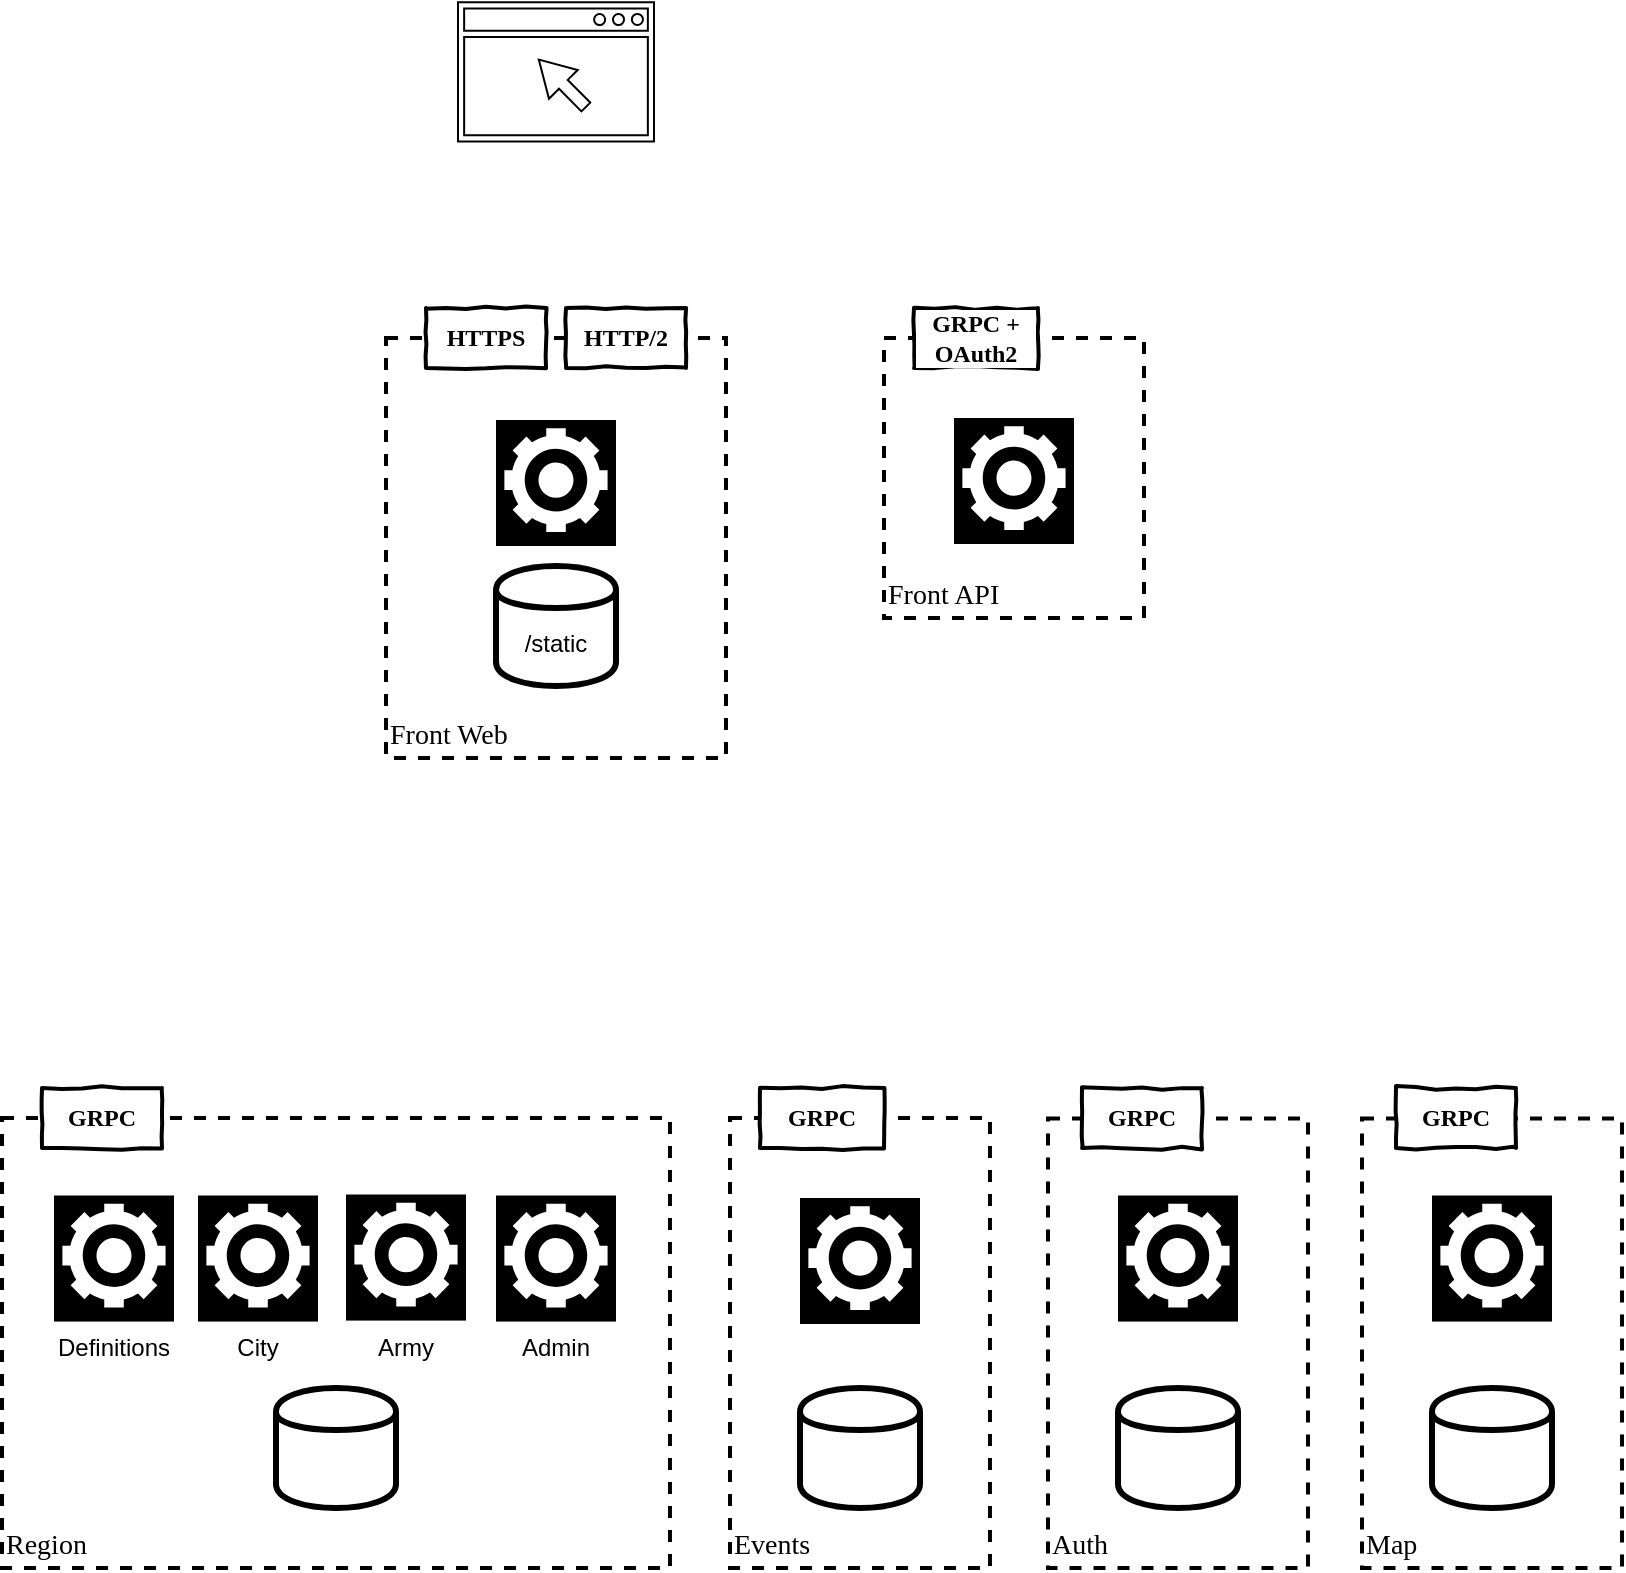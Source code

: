 <mxfile version="13.3.9" type="device"><diagram id="St3iAKWcgn9Tl19Is4MX" name="Page-1"><mxGraphModel dx="1422" dy="816" grid="1" gridSize="10" guides="1" tooltips="1" connect="1" arrows="1" fold="1" page="1" pageScale="1" pageWidth="850" pageHeight="1100" math="0" shadow="0"><root><mxCell id="0"/><mxCell id="1" parent="0"/><mxCell id="Qmd833L3rsoNZtajw5aN-2" value="&lt;div&gt; Region&lt;br&gt;&lt;/div&gt;" style="rounded=0;whiteSpace=wrap;html=1;dashed=1;verticalAlign=bottom;align=left;strokeWidth=2;fontSize=14;fontFamily=Verdana;" parent="1" vertex="1"><mxGeometry x="20" y="575" width="334" height="225" as="geometry"/></mxCell><mxCell id="Qmd833L3rsoNZtajw5aN-4" value="Front API" style="rounded=0;whiteSpace=wrap;html=1;dashed=1;verticalAlign=bottom;align=left;strokeWidth=2;fontSize=14;fontFamily=Verdana;" parent="1" vertex="1"><mxGeometry x="461" y="185" width="130" height="140" as="geometry"/></mxCell><mxCell id="Qmd833L3rsoNZtajw5aN-1" value="Front Web" style="rounded=0;whiteSpace=wrap;html=1;dashed=1;verticalAlign=bottom;align=left;strokeWidth=2;fontSize=14;fontFamily=Verdana;" parent="1" vertex="1"><mxGeometry x="212" y="185" width="170" height="210" as="geometry"/></mxCell><mxCell id="Qmd833L3rsoNZtajw5aN-3" value="Auth" style="rounded=0;whiteSpace=wrap;html=1;dashed=1;align=left;verticalAlign=bottom;strokeWidth=2;fontSize=14;fontFamily=Verdana;" parent="1" vertex="1"><mxGeometry x="543" y="575.25" width="130" height="224.75" as="geometry"/></mxCell><mxCell id="Qmd833L3rsoNZtajw5aN-48" value="Events" style="rounded=0;whiteSpace=wrap;html=1;dashed=1;verticalAlign=bottom;align=left;strokeWidth=2;fontSize=14;fontFamily=Verdana;" parent="1" vertex="1"><mxGeometry x="384" y="575" width="130" height="225" as="geometry"/></mxCell><UserObject label="" link="https://github.com/jfsmig/hegemonie/blob/master/api/region.proto#L18" id="Qmd833L3rsoNZtajw5aN-21"><mxCell style="outlineConnect=0;dashed=0;verticalLabelPosition=bottom;verticalAlign=top;align=center;html=1;shape=mxgraph.aws3.worker;gradientColor=none;strokeColor=#000000;fontColor=#B3B3B3;fillColor=#000000;" parent="1" vertex="1"><mxGeometry x="118" y="613.75" width="60" height="63" as="geometry"/></mxCell></UserObject><UserObject label="" link="https://github.com/jfsmig/hegemonie/blob/master/api/region.proto#L68" id="Qmd833L3rsoNZtajw5aN-23"><mxCell style="outlineConnect=0;dashed=0;verticalLabelPosition=bottom;verticalAlign=top;align=center;html=1;shape=mxgraph.aws3.worker;gradientColor=none;strokeColor=#000000;fontColor=#B3B3B3;fillColor=#000000;" parent="1" vertex="1"><mxGeometry x="192" y="613.25" width="60" height="63" as="geometry"/></mxCell></UserObject><UserObject label="" link="https://github.com/jfsmig/hegemonie/blob/master/api/region.proto#L58" id="Qmd833L3rsoNZtajw5aN-24"><mxCell style="outlineConnect=0;dashed=0;verticalLabelPosition=bottom;verticalAlign=top;align=center;html=1;shape=mxgraph.aws3.worker;gradientColor=none;strokeColor=#000000;fontColor=#B3B3B3;fillColor=#000000;" parent="1" vertex="1"><mxGeometry x="267" y="613.75" width="60" height="63" as="geometry"/></mxCell></UserObject><UserObject label="" link="https://github.com/jfsmig/hegemonie/blob/master/api/auth.proto" id="Qmd833L3rsoNZtajw5aN-25"><mxCell style="outlineConnect=0;dashed=0;verticalLabelPosition=bottom;verticalAlign=top;align=center;html=1;shape=mxgraph.aws3.worker;fillColor=#000000;gradientColor=none;strokeColor=#000000;" parent="1" vertex="1"><mxGeometry x="578" y="613.75" width="60" height="63" as="geometry"/></mxCell></UserObject><mxCell id="Qmd833L3rsoNZtajw5aN-35" value="/static" style="shape=cylinder;whiteSpace=wrap;html=1;boundedLbl=1;backgroundOutline=1;labelBackgroundColor=#FFFFFF;strokeColor=#000000;fillColor=#FFFFFF;fontColor=#000000;align=center;strokeWidth=3;" parent="1" vertex="1"><mxGeometry x="267" y="299" width="60" height="60" as="geometry"/></mxCell><mxCell id="Qmd833L3rsoNZtajw5aN-39" value="" style="outlineConnect=0;dashed=0;verticalLabelPosition=bottom;verticalAlign=top;align=center;html=1;shape=mxgraph.aws3.worker;fillColor=#000000;gradientColor=none;strokeColor=#000000;" parent="1" vertex="1"><mxGeometry x="496" y="225" width="60" height="63" as="geometry"/></mxCell><mxCell id="Qmd833L3rsoNZtajw5aN-41" value="HTTPS" style="html=1;whiteSpace=wrap;comic=1;strokeWidth=2;fontFamily=Comic Sans MS;fontStyle=1;labelBackgroundColor=#FFFFFF;fillColor=#FFFFFF;align=center;" parent="1" vertex="1"><mxGeometry x="232" y="170" width="60" height="30" as="geometry"/></mxCell><mxCell id="Qmd833L3rsoNZtajw5aN-42" value="HTTP/2" style="html=1;whiteSpace=wrap;comic=1;strokeWidth=2;fontFamily=Comic Sans MS;fontStyle=1;labelBackgroundColor=#FFFFFF;fillColor=#FFFFFF;align=center;" parent="1" vertex="1"><mxGeometry x="302" y="170" width="60" height="30" as="geometry"/></mxCell><mxCell id="Qmd833L3rsoNZtajw5aN-43" value="GRPC + OAuth2" style="html=1;whiteSpace=wrap;comic=1;strokeWidth=2;fontFamily=Comic Sans MS;fontStyle=1;labelBackgroundColor=#FFFFFF;fillColor=#FFFFFF;align=center;" parent="1" vertex="1"><mxGeometry x="476" y="170" width="62" height="30" as="geometry"/></mxCell><mxCell id="Qmd833L3rsoNZtajw5aN-45" value="GRPC" style="html=1;whiteSpace=wrap;comic=1;strokeWidth=2;fontFamily=Comic Sans MS;fontStyle=1;labelBackgroundColor=#FFFFFF;fillColor=#FFFFFF;align=center;" parent="1" vertex="1"><mxGeometry x="560" y="560" width="60" height="30" as="geometry"/></mxCell><mxCell id="Qmd833L3rsoNZtajw5aN-46" value="GRPC" style="html=1;whiteSpace=wrap;comic=1;strokeWidth=2;fontFamily=Comic Sans MS;fontStyle=1;labelBackgroundColor=#FFFFFF;fillColor=#FFFFFF;align=center;" parent="1" vertex="1"><mxGeometry x="40" y="560" width="60" height="30" as="geometry"/></mxCell><mxCell id="Qmd833L3rsoNZtajw5aN-47" value="" style="outlineConnect=0;dashed=0;verticalLabelPosition=bottom;verticalAlign=top;align=center;html=1;shape=mxgraph.aws3.worker;fillColor=#000000;gradientColor=none;strokeColor=#000000;" parent="1" vertex="1"><mxGeometry x="267" y="226" width="60" height="63" as="geometry"/></mxCell><UserObject label="" link="https://github.com/jfsmig/hegemonie/blob/master/api/event.proto" id="Qmd833L3rsoNZtajw5aN-49"><mxCell style="outlineConnect=0;dashed=0;verticalLabelPosition=bottom;verticalAlign=top;align=center;html=1;shape=mxgraph.aws3.worker;fillColor=#000000;gradientColor=none;strokeColor=#000000;" parent="1" vertex="1"><mxGeometry x="419" y="615" width="60" height="63" as="geometry"/></mxCell></UserObject><mxCell id="Qmd833L3rsoNZtajw5aN-50" value="GRPC" style="html=1;whiteSpace=wrap;comic=1;strokeWidth=2;fontFamily=Comic Sans MS;fontStyle=1;labelBackgroundColor=#FFFFFF;fillColor=#FFFFFF;align=center;" parent="1" vertex="1"><mxGeometry x="399" y="560" width="62" height="30" as="geometry"/></mxCell><mxCell id="Qmd833L3rsoNZtajw5aN-51" value="" style="pointerEvents=1;shadow=0;dashed=0;html=1;aspect=fixed;labelPosition=center;verticalLabelPosition=bottom;verticalAlign=top;align=center;outlineConnect=0;shape=mxgraph.vvd.web_browser;labelBackgroundColor=#ffffff;fontFamily=Verdana;fontSize=14;" parent="1" vertex="1"><mxGeometry x="248" y="17.17" width="98" height="69.58" as="geometry"/></mxCell><mxCell id="Qmd833L3rsoNZtajw5aN-53" value="" style="shape=cylinder;whiteSpace=wrap;html=1;boundedLbl=1;backgroundOutline=1;labelBackgroundColor=#FFFFFF;strokeColor=#000000;fillColor=#FFFFFF;fontColor=#000000;align=center;strokeWidth=3;" parent="1" vertex="1"><mxGeometry x="157" y="710" width="60" height="60" as="geometry"/></mxCell><mxCell id="Qmd833L3rsoNZtajw5aN-57" value="" style="shape=cylinder;whiteSpace=wrap;html=1;boundedLbl=1;backgroundOutline=1;labelBackgroundColor=#FFFFFF;strokeColor=#000000;fillColor=#FFFFFF;fontColor=#000000;align=center;strokeWidth=3;" parent="1" vertex="1"><mxGeometry x="419" y="710" width="60" height="60" as="geometry"/></mxCell><mxCell id="Qmd833L3rsoNZtajw5aN-58" value="" style="shape=cylinder;whiteSpace=wrap;html=1;boundedLbl=1;backgroundOutline=1;labelBackgroundColor=#FFFFFF;strokeColor=#000000;fillColor=#FFFFFF;fontColor=#000000;align=center;strokeWidth=3;" parent="1" vertex="1"><mxGeometry x="578" y="710" width="60" height="60" as="geometry"/></mxCell><mxCell id="Qmd833L3rsoNZtajw5aN-60" style="edgeStyle=orthogonalEdgeStyle;rounded=0;orthogonalLoop=1;jettySize=auto;html=1;exitX=0.5;exitY=1;exitDx=0;exitDy=0;exitPerimeter=0;fontFamily=Verdana;fontSize=14;fontColor=#000000;" parent="1" source="Qmd833L3rsoNZtajw5aN-21" target="Qmd833L3rsoNZtajw5aN-21" edge="1"><mxGeometry relative="1" as="geometry"/></mxCell><mxCell id="1z2v9AvVyx_hYkymKAv8-2" value="City" style="text;html=1;strokeColor=none;fillColor=none;align=center;verticalAlign=middle;whiteSpace=wrap;rounded=0;" parent="1" vertex="1"><mxGeometry x="128" y="680" width="40" height="20" as="geometry"/></mxCell><mxCell id="1z2v9AvVyx_hYkymKAv8-3" value="Admin" style="text;html=1;strokeColor=none;fillColor=none;align=center;verticalAlign=middle;whiteSpace=wrap;rounded=0;" parent="1" vertex="1"><mxGeometry x="277" y="680" width="40" height="20" as="geometry"/></mxCell><mxCell id="1z2v9AvVyx_hYkymKAv8-4" value="Army" style="text;html=1;strokeColor=none;fillColor=none;align=center;verticalAlign=middle;whiteSpace=wrap;rounded=0;" parent="1" vertex="1"><mxGeometry x="202" y="680" width="40" height="20" as="geometry"/></mxCell><mxCell id="JECd0o1hFwT94BujrOHy-1" value="Map" style="rounded=0;whiteSpace=wrap;html=1;dashed=1;align=left;verticalAlign=bottom;strokeWidth=2;fontSize=14;fontFamily=Verdana;" parent="1" vertex="1"><mxGeometry x="700" y="575.25" width="130" height="224.75" as="geometry"/></mxCell><UserObject label="" link="https://github.com/jfsmig/hegemonie/blob/master/api/region.proto#L10" id="JECd0o1hFwT94BujrOHy-2"><mxCell style="outlineConnect=0;dashed=0;verticalLabelPosition=bottom;verticalAlign=top;align=center;html=1;shape=mxgraph.aws3.worker;fillColor=#000000;gradientColor=none;strokeColor=#000000;" parent="1" vertex="1"><mxGeometry x="735" y="613.75" width="60" height="63" as="geometry"/></mxCell></UserObject><mxCell id="JECd0o1hFwT94BujrOHy-3" value="GRPC" style="html=1;whiteSpace=wrap;comic=1;strokeWidth=2;fontFamily=Comic Sans MS;fontStyle=1;labelBackgroundColor=#FFFFFF;fillColor=#FFFFFF;align=center;" parent="1" vertex="1"><mxGeometry x="717" y="560" width="60" height="30" as="geometry"/></mxCell><mxCell id="JECd0o1hFwT94BujrOHy-4" value="" style="shape=cylinder;whiteSpace=wrap;html=1;boundedLbl=1;backgroundOutline=1;labelBackgroundColor=#FFFFFF;strokeColor=#000000;fillColor=#FFFFFF;fontColor=#000000;align=center;strokeWidth=3;" parent="1" vertex="1"><mxGeometry x="735" y="710" width="60" height="60" as="geometry"/></mxCell><UserObject label="" link="https://github.com/jfsmig/hegemonie/blob/master/api/region.proto#L50" id="JECd0o1hFwT94BujrOHy-5"><mxCell style="outlineConnect=0;dashed=0;verticalLabelPosition=bottom;verticalAlign=top;align=center;html=1;shape=mxgraph.aws3.worker;gradientColor=none;strokeColor=#000000;fontColor=#B3B3B3;fillColor=#000000;" parent="1" vertex="1"><mxGeometry x="46" y="613.75" width="60" height="63" as="geometry"/></mxCell></UserObject><mxCell id="JECd0o1hFwT94BujrOHy-8" value="Definitions" style="text;html=1;strokeColor=none;fillColor=none;align=center;verticalAlign=middle;whiteSpace=wrap;rounded=0;" parent="1" vertex="1"><mxGeometry x="56" y="680" width="40" height="20" as="geometry"/></mxCell></root></mxGraphModel></diagram></mxfile>
